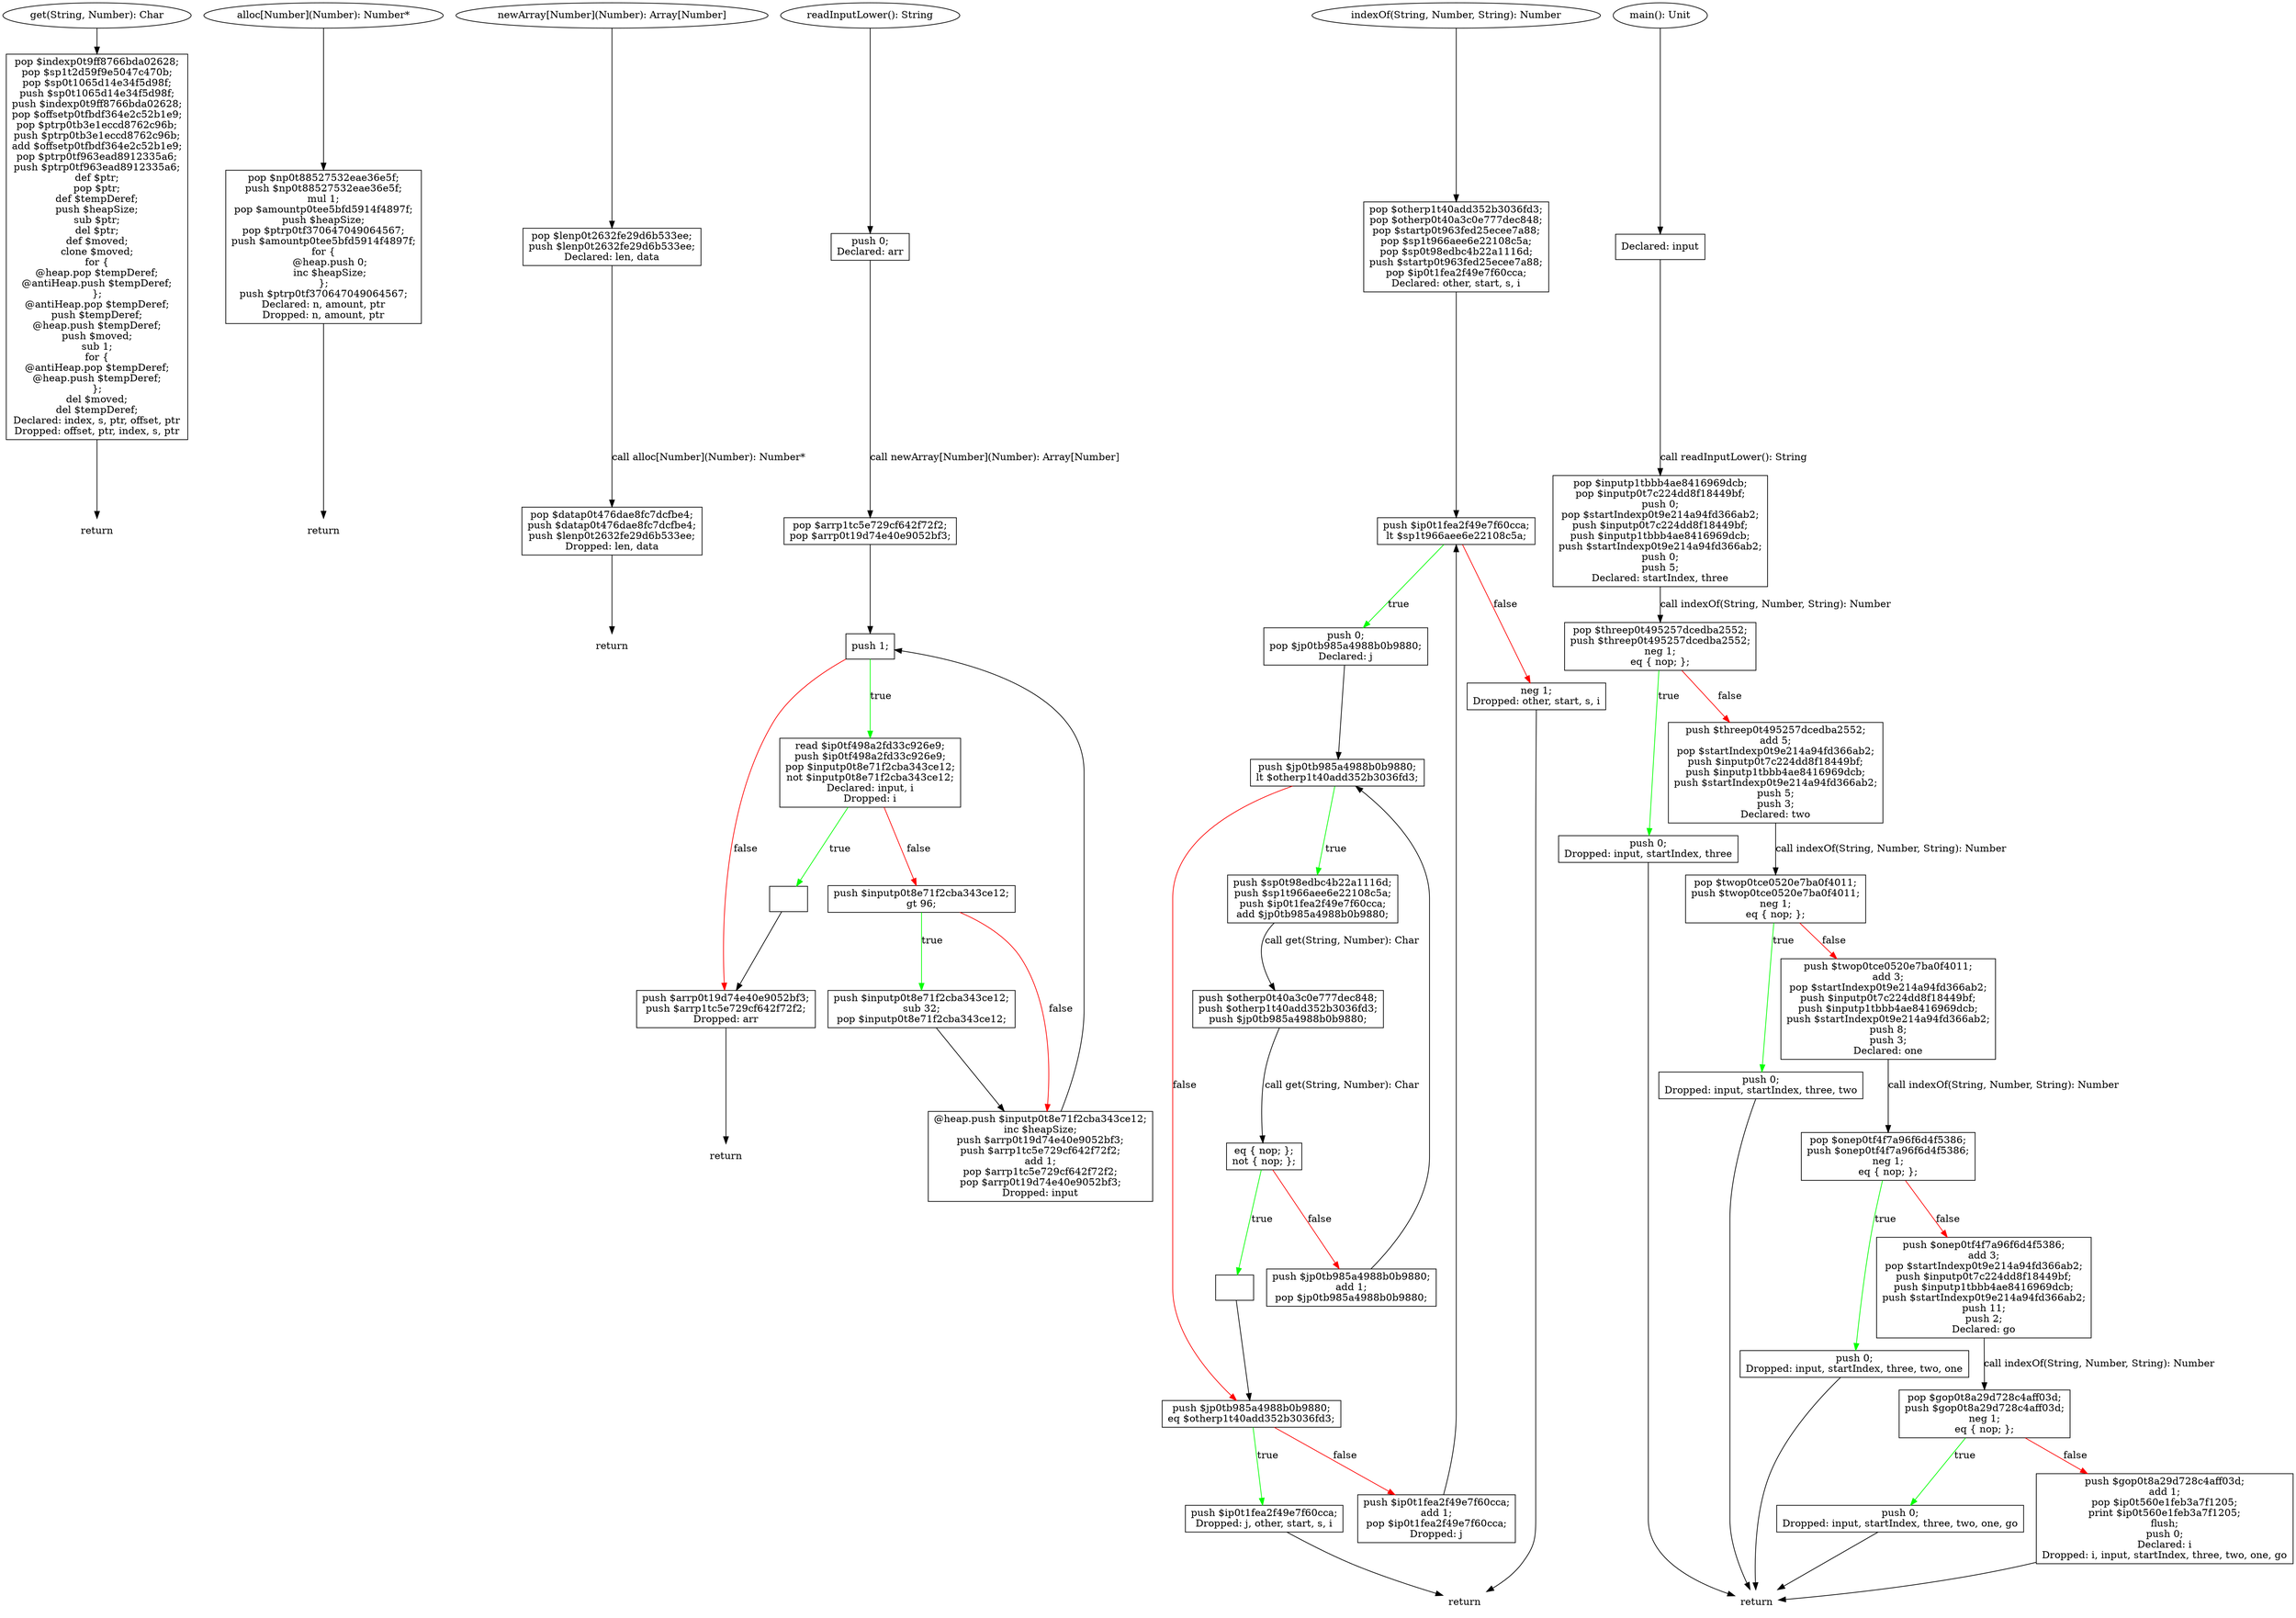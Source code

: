 digraph G { subgraph get {
rankdir=LR;
-728866416 [label="get(String, Number): Char"];
t784982c630251f19 [shape=plaintext, label=return];
t3136fe0e5c54c45b [label="pop $indexp0t9ff8766bda02628;\npop $sp1t2d59f9e5047c470b;\npop $sp0t1065d14e34f5d98f;\npush $sp0t1065d14e34f5d98f;\npush $indexp0t9ff8766bda02628;\npop $offsetp0tfbdf364e2c52b1e9;\npop $ptrp0tb3e1eccd8762c96b;\npush $ptrp0tb3e1eccd8762c96b;\nadd $offsetp0tfbdf364e2c52b1e9;\npop $ptrp0tf963ead8912335a6;\npush $ptrp0tf963ead8912335a6;\ndef $ptr;\npop $ptr;\ndef $tempDeref;\npush $heapSize;\nsub $ptr;\ndel $ptr;\ndef $moved;\nclone $moved;\nfor {\n@heap.pop $tempDeref;\n@antiHeap.push $tempDeref;\n};\n@antiHeap.pop $tempDeref;\npush $tempDeref;\n@heap.push $tempDeref;\npush $moved;\nsub 1;\nfor {\n@antiHeap.pop $tempDeref;\n@heap.push $tempDeref;\n};\ndel $moved;\ndel $tempDeref;\nDeclared: index, s, ptr, offset, ptr\nDropped: offset, ptr, index, s, ptr" shape=box];
-728866416 -> t3136fe0e5c54c45b;
t3136fe0e5c54c45b -> t784982c630251f19;
}

subgraph alloc {
rankdir=LR;
-1903869583 [label="alloc[Number](Number): Number*"];
tae816b4154ae82c6 [shape=plaintext, label=return];
t76dcc8e221c4b615 [label="pop $np0t88527532eae36e5f;\npush $np0t88527532eae36e5f;\nmul 1;\npop $amountp0tee5bfd5914f4897f;\npush $heapSize;\npop $ptrp0tf370647049064567;\npush $amountp0tee5bfd5914f4897f;\nfor {\n    @heap.push 0;\n    inc $heapSize;\n};\npush $ptrp0tf370647049064567;\nDeclared: n, amount, ptr\nDropped: n, amount, ptr" shape=box];
-1903869583 -> t76dcc8e221c4b615;
t76dcc8e221c4b615 -> tae816b4154ae82c6;
}

subgraph newArray {
rankdir=LR;
12355057 [label="newArray[Number](Number): Array[Number]"];
t3f41d8b32c46cc02 [shape=plaintext, label=return];
t66a0bf178ccf0741 [label="pop $lenp0t2632fe29d6b533ee;\npush $lenp0t2632fe29d6b533ee;\nDeclared: len, data" shape=box];
t98ddfb9d3fa6ca83 [label="pop $datap0t476dae8fc7dcfbe4;\npush $datap0t476dae8fc7dcfbe4;\npush $lenp0t2632fe29d6b533ee;\nDropped: len, data" shape=box];
12355057 -> t66a0bf178ccf0741;
t66a0bf178ccf0741 -> t98ddfb9d3fa6ca83 [label="call alloc[Number](Number): Number*"];
t98ddfb9d3fa6ca83 -> t3f41d8b32c46cc02;
}

subgraph readInputLower {
rankdir=LR;
305481421 [label="readInputLower(): String"];
tba7725ea56edcc24 [shape=plaintext, label=return];
te12e5ba0acdd592a [label="push 0;\nDeclared: arr" shape=box];
t8abdc59cb4bccdd8 [label="pop $arrp1tc5e729cf642f72f2;\npop $arrp0t19d74e40e9052bf3;" shape=box];
tdaf01dcb8676ebe1 [label="push 1;" shape=box];
t6c1795b8fa051023 [label="read $ip0tf498a2fd33c926e9;\npush $ip0tf498a2fd33c926e9;\npop $inputp0t8e71f2cba343ce12;\nnot $inputp0t8e71f2cba343ce12;\nDeclared: input, i\nDropped: i" shape=box];
t575c2fc1dd788809 [label="" shape=box];
t1215e077612de59e [label="push $arrp0t19d74e40e9052bf3;\npush $arrp1tc5e729cf642f72f2;\nDropped: arr" shape=box];
td6c84c71739b69f3 [label="push $inputp0t8e71f2cba343ce12;\ngt 96;" shape=box];
t94bc2a262a888809 [label="push $inputp0t8e71f2cba343ce12;\nsub 32;\npop $inputp0t8e71f2cba343ce12;" shape=box];
tc0045910d36a660d [label="@heap.push $inputp0t8e71f2cba343ce12;\ninc $heapSize;\npush $arrp0t19d74e40e9052bf3;\npush $arrp1tc5e729cf642f72f2;\nadd 1;\npop $arrp1tc5e729cf642f72f2;\npop $arrp0t19d74e40e9052bf3;\nDropped: input" shape=box];
305481421 -> te12e5ba0acdd592a;
te12e5ba0acdd592a -> t8abdc59cb4bccdd8 [label="call newArray[Number](Number): Array[Number]"];
t8abdc59cb4bccdd8 -> tdaf01dcb8676ebe1;
tdaf01dcb8676ebe1 -> t6c1795b8fa051023 [label=true color=green];
tdaf01dcb8676ebe1 -> t1215e077612de59e [label=false color=red];
t6c1795b8fa051023 -> t575c2fc1dd788809 [label=true color=green];
t6c1795b8fa051023 -> td6c84c71739b69f3 [label=false color=red];
t575c2fc1dd788809 -> t1215e077612de59e;
t1215e077612de59e -> tba7725ea56edcc24;
td6c84c71739b69f3 -> t94bc2a262a888809 [label=true color=green];
td6c84c71739b69f3 -> tc0045910d36a660d [label=false color=red];
t94bc2a262a888809 -> tc0045910d36a660d;
tc0045910d36a660d -> tdaf01dcb8676ebe1;
}

subgraph indexOf {
rankdir=LR;
2126241073 [label="indexOf(String, Number, String): Number"];
tc3ce640e9dca014f [shape=plaintext, label=return];
t76000c39391a573c [label="pop $otherp1t40add352b3036fd3;\npop $otherp0t40a3c0e777dec848;\npop $startp0t963fed25ecee7a88;\npop $sp1t966aee6e22108c5a;\npop $sp0t98edbc4b22a1116d;\npush $startp0t963fed25ecee7a88;\npop $ip0t1fea2f49e7f60cca;\nDeclared: other, start, s, i" shape=box];
tc49fef0ddff56444 [label="push $ip0t1fea2f49e7f60cca;\nlt $sp1t966aee6e22108c5a;" shape=box];
tf252707ebd12f853 [label="push 0;\npop $jp0tb985a4988b0b9880;\nDeclared: j" shape=box];
t8c24f6241dba0501 [label="push $jp0tb985a4988b0b9880;\nlt $otherp1t40add352b3036fd3;" shape=box];
tfbf732a033313d3c [label="push $sp0t98edbc4b22a1116d;\npush $sp1t966aee6e22108c5a;\npush $ip0t1fea2f49e7f60cca;\nadd $jp0tb985a4988b0b9880;" shape=box];
td5595dbb79fcbfcc [label="push $otherp0t40a3c0e777dec848;\npush $otherp1t40add352b3036fd3;\npush $jp0tb985a4988b0b9880;" shape=box];
tdf669728f2200dc6 [label="eq { nop; };\nnot { nop; };" shape=box];
t25635164ab2bf583 [label="" shape=box];
tb3e462b09b5dbf6 [label="push $jp0tb985a4988b0b9880;\neq $otherp1t40add352b3036fd3;" shape=box];
tf9f9747e65f52c99 [label="push $ip0t1fea2f49e7f60cca;\nDropped: j, other, start, s, i" shape=box];
t310c9b0119112ac2 [label="push $ip0t1fea2f49e7f60cca;\nadd 1;\npop $ip0t1fea2f49e7f60cca;\nDropped: j" shape=box];
taaa37a059e657bd7 [label="push $jp0tb985a4988b0b9880;\nadd 1;\npop $jp0tb985a4988b0b9880;" shape=box];
td9d19d8dfafdc755 [label="neg 1;\nDropped: other, start, s, i" shape=box];
2126241073 -> t76000c39391a573c;
t76000c39391a573c -> tc49fef0ddff56444;
tc49fef0ddff56444 -> tf252707ebd12f853 [label=true color=green];
tc49fef0ddff56444 -> td9d19d8dfafdc755 [label=false color=red];
tf252707ebd12f853 -> t8c24f6241dba0501;
t8c24f6241dba0501 -> tfbf732a033313d3c [label=true color=green];
t8c24f6241dba0501 -> tb3e462b09b5dbf6 [label=false color=red];
tfbf732a033313d3c -> td5595dbb79fcbfcc [label="call get(String, Number): Char"];
td5595dbb79fcbfcc -> tdf669728f2200dc6 [label="call get(String, Number): Char"];
tdf669728f2200dc6 -> t25635164ab2bf583 [label=true color=green];
tdf669728f2200dc6 -> taaa37a059e657bd7 [label=false color=red];
t25635164ab2bf583 -> tb3e462b09b5dbf6;
tb3e462b09b5dbf6 -> tf9f9747e65f52c99 [label=true color=green];
tb3e462b09b5dbf6 -> t310c9b0119112ac2 [label=false color=red];
tf9f9747e65f52c99 -> tc3ce640e9dca014f;
t310c9b0119112ac2 -> tc49fef0ddff56444;
taaa37a059e657bd7 -> t8c24f6241dba0501;
td9d19d8dfafdc755 -> tc3ce640e9dca014f;
}

subgraph main {
rankdir=LR;
1211053195 [label="main(): Unit"];
t23a7c3a75de8ac91 [shape=plaintext, label=return];
t43a1c4394726417a [label="Declared: input" shape=box];
t8e3de83e7dd1ca57 [label="pop $inputp1tbbb4ae8416969dcb;\npop $inputp0t7c224dd8f18449bf;\npush 0;\npop $startIndexp0t9e214a94fd366ab2;\npush $inputp0t7c224dd8f18449bf;\npush $inputp1tbbb4ae8416969dcb;\npush $startIndexp0t9e214a94fd366ab2;\npush 0;\npush 5;\nDeclared: startIndex, three" shape=box];
t54689805b6086855 [label="pop $threep0t495257dcedba2552;\npush $threep0t495257dcedba2552;\nneg 1;\neq { nop; };" shape=box];
tce78821a1510f4b7 [label="push 0;\nDropped: input, startIndex, three" shape=box];
t6e3f77ed5fc3ce5c [label="push $threep0t495257dcedba2552;\nadd 5;\npop $startIndexp0t9e214a94fd366ab2;\npush $inputp0t7c224dd8f18449bf;\npush $inputp1tbbb4ae8416969dcb;\npush $startIndexp0t9e214a94fd366ab2;\npush 5;\npush 3;\nDeclared: two" shape=box];
t53db23fd98ae8fa8 [label="pop $twop0tce0520e7ba0f4011;\npush $twop0tce0520e7ba0f4011;\nneg 1;\neq { nop; };" shape=box];
t62927de50ed366e3 [label="push 0;\nDropped: input, startIndex, three, two" shape=box];
td46ad075139bd28f [label="push $twop0tce0520e7ba0f4011;\nadd 3;\npop $startIndexp0t9e214a94fd366ab2;\npush $inputp0t7c224dd8f18449bf;\npush $inputp1tbbb4ae8416969dcb;\npush $startIndexp0t9e214a94fd366ab2;\npush 8;\npush 3;\nDeclared: one" shape=box];
ta90b83211423d9d4 [label="pop $onep0tf4f7a96f6d4f5386;\npush $onep0tf4f7a96f6d4f5386;\nneg 1;\neq { nop; };" shape=box];
t814d4d288e81d80f [label="push 0;\nDropped: input, startIndex, three, two, one" shape=box];
tec53d728a19d2cc5 [label="push $onep0tf4f7a96f6d4f5386;\nadd 3;\npop $startIndexp0t9e214a94fd366ab2;\npush $inputp0t7c224dd8f18449bf;\npush $inputp1tbbb4ae8416969dcb;\npush $startIndexp0t9e214a94fd366ab2;\npush 11;\npush 2;\nDeclared: go" shape=box];
t1bf3e372d0d7e2d6 [label="pop $gop0t8a29d728c4aff03d;\npush $gop0t8a29d728c4aff03d;\nneg 1;\neq { nop; };" shape=box];
tde09c1b725c224bd [label="push 0;\nDropped: input, startIndex, three, two, one, go" shape=box];
tc4c34c2567c51870 [label="push $gop0t8a29d728c4aff03d;\nadd 1;\npop $ip0t560e1feb3a7f1205;\nprint $ip0t560e1feb3a7f1205;\nflush;\npush 0;\nDeclared: i\nDropped: i, input, startIndex, three, two, one, go" shape=box];
1211053195 -> t43a1c4394726417a;
t43a1c4394726417a -> t8e3de83e7dd1ca57 [label="call readInputLower(): String"];
t8e3de83e7dd1ca57 -> t54689805b6086855 [label="call indexOf(String, Number, String): Number"];
t54689805b6086855 -> tce78821a1510f4b7 [label=true color=green];
t54689805b6086855 -> t6e3f77ed5fc3ce5c [label=false color=red];
tce78821a1510f4b7 -> t23a7c3a75de8ac91;
t6e3f77ed5fc3ce5c -> t53db23fd98ae8fa8 [label="call indexOf(String, Number, String): Number"];
t53db23fd98ae8fa8 -> t62927de50ed366e3 [label=true color=green];
t53db23fd98ae8fa8 -> td46ad075139bd28f [label=false color=red];
t62927de50ed366e3 -> t23a7c3a75de8ac91;
td46ad075139bd28f -> ta90b83211423d9d4 [label="call indexOf(String, Number, String): Number"];
ta90b83211423d9d4 -> t814d4d288e81d80f [label=true color=green];
ta90b83211423d9d4 -> tec53d728a19d2cc5 [label=false color=red];
t814d4d288e81d80f -> t23a7c3a75de8ac91;
tec53d728a19d2cc5 -> t1bf3e372d0d7e2d6 [label="call indexOf(String, Number, String): Number"];
t1bf3e372d0d7e2d6 -> tde09c1b725c224bd [label=true color=green];
t1bf3e372d0d7e2d6 -> tc4c34c2567c51870 [label=false color=red];
tde09c1b725c224bd -> t23a7c3a75de8ac91;
tc4c34c2567c51870 -> t23a7c3a75de8ac91;
}
 }